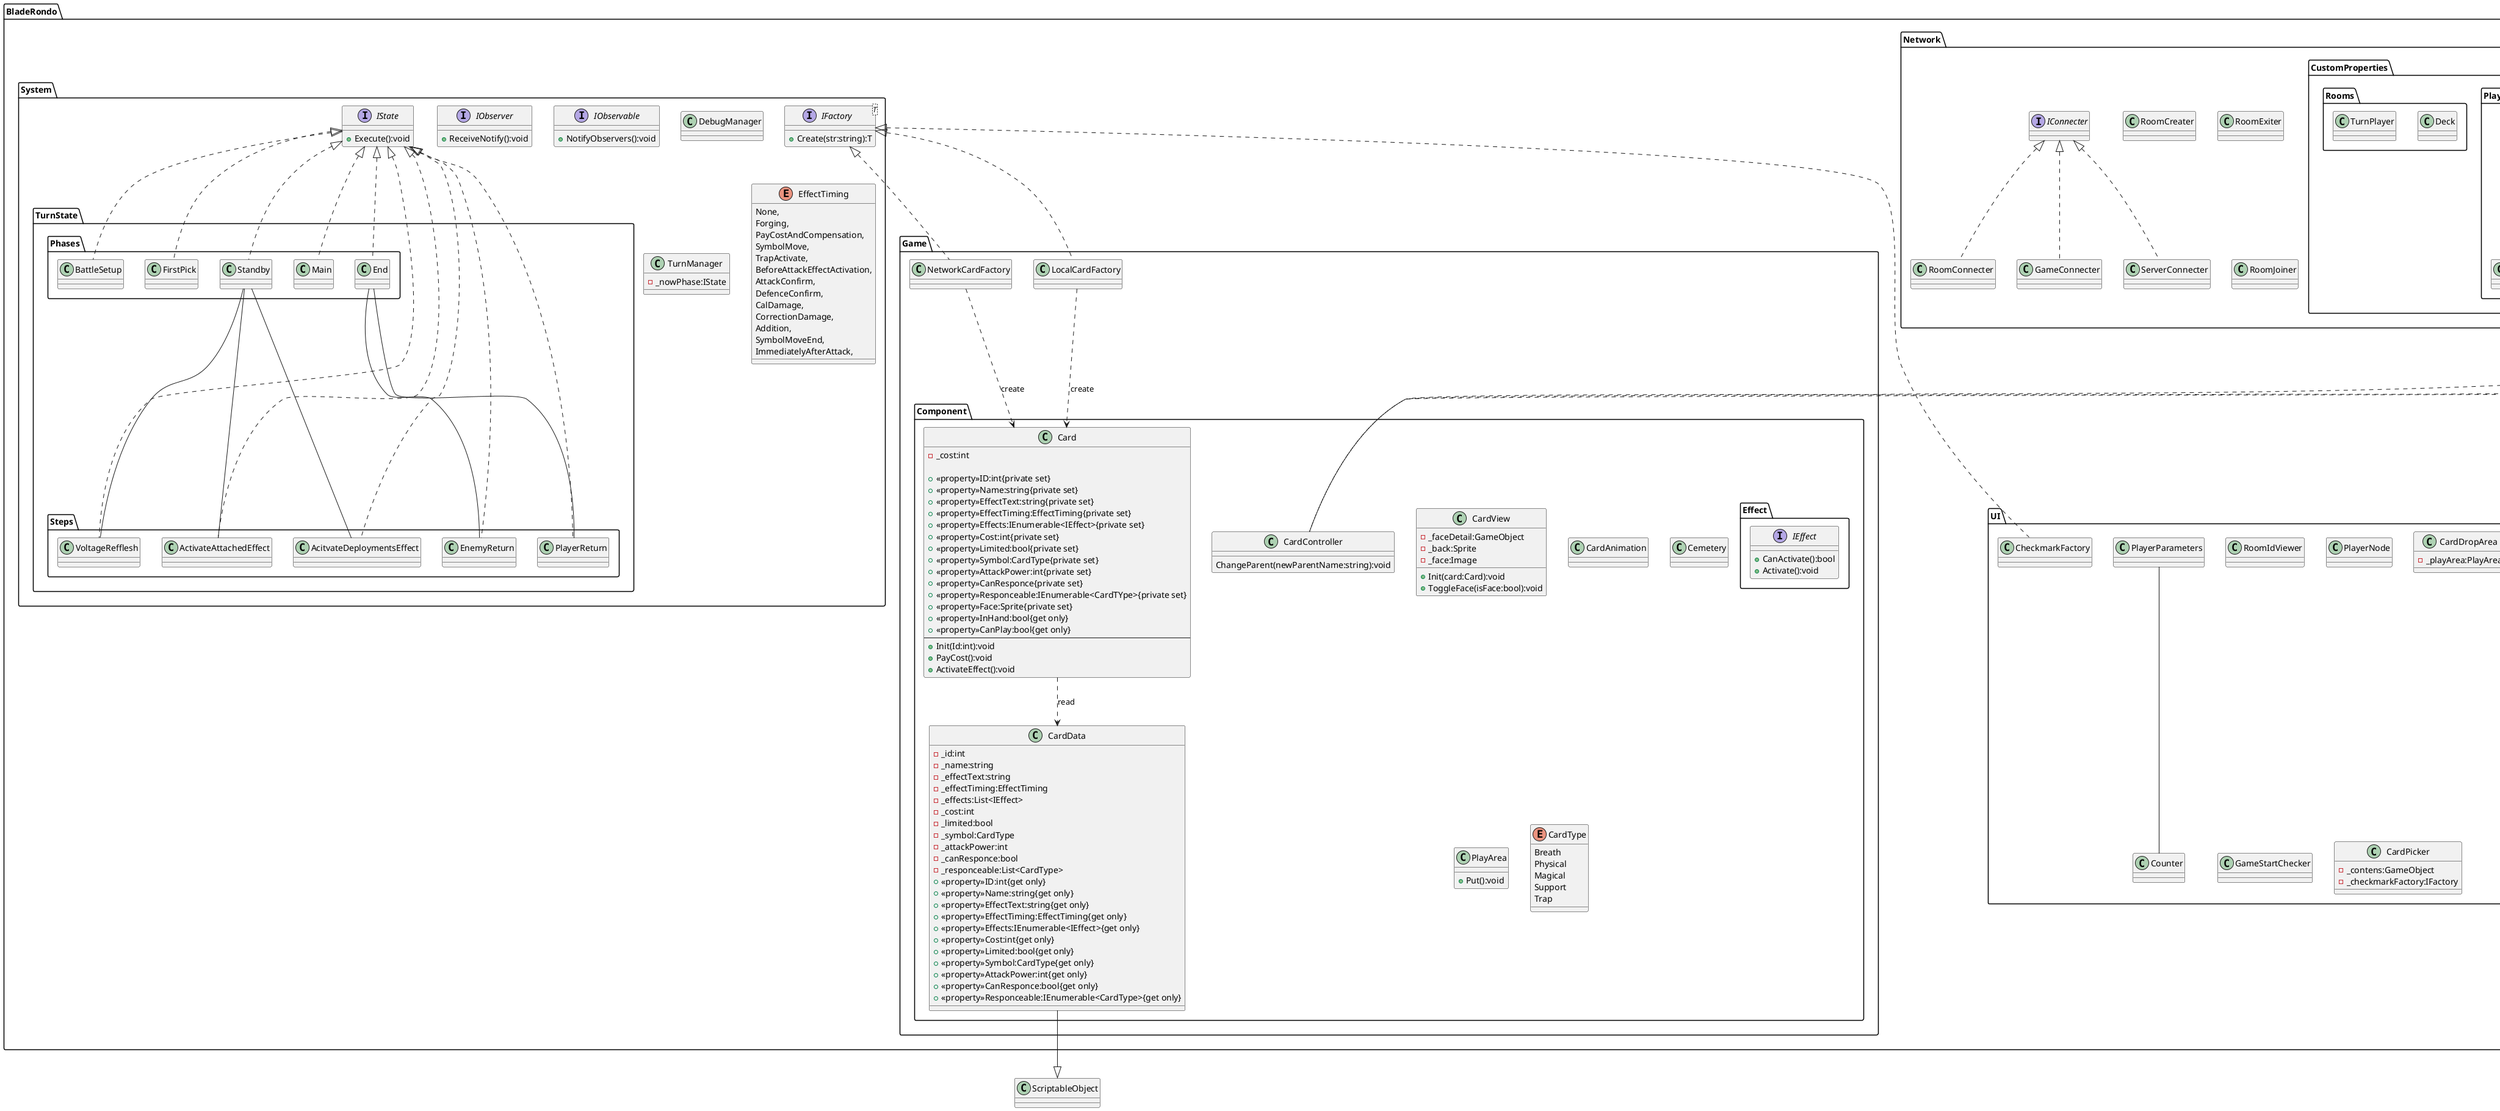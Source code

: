 @startuml
package BladeRondo
{
    package Game
    {
        package Component
        {
            ' package CardState
            ' {
                '     class None
                '     class Use
                '     class SetResponce
                '     class Attack
                '     class ActivateEffect
                '
            ' }
            package Effect
            {
                interface IEffect
                {
                    +CanActivate():bool
                    +Activate():void
                }
            }
            class Card
            {
                -_cost:int

                +<<property>>ID:int{private set}
                +<<property>>Name:string{private set}
                +<<property>>EffectText:string{private set}
                +<<property>>EffectTiming:EffectTiming{private set}
                +<<property>>Effects:IEnumerable<IEffect>{private set}
                +<<property>>Cost:int{private set}
                +<<property>>Limited:bool{private set}
                +<<property>>Symbol:CardType{private set}
                +<<property>>AttackPower:int{private set}
                +<<property>>CanResponce{private set}
                +<<property>>Responceable:IEnumerable<CardTYpe>{private set}
                +<<property>>Face:Sprite{private set}
                +<<property>>InHand:bool{get only}
                +<<property>>CanPlay:bool{get only}
                --
                +Init(Id:int):void
                +PayCost():void
                +ActivateEffect():void
            }
            class CardData
            {
                -_id:int
                -_name:string
                -_effectText:string
                -_effectTiming:EffectTiming
                -_effects:List<IEffect>
                -_cost:int
                -_limited:bool
                -_symbol:CardType
                -_attackPower:int
                -_canResponce:bool
                -_responceable:List<CardType>
                +<<property>>ID:int{get only}
                +<<property>>Name:string{get only}
                +<<property>>EffectText:string{get only}
                +<<property>>EffectTiming:EffectTiming{get only}
                +<<property>>Effects:IEnumerable<IEffect>{get only}
                +<<property>>Cost:int{get only}
                +<<property>>Limited:bool{get only}
                +<<property>>Symbol:CardType{get only}
                +<<property>>AttackPower:int{get only}
                +<<property>>CanResponce:bool{get only}
                +<<property>>Responceable:IEnumerable<CardType>{get only}
            }
            class CardView
            {
                -_faceDetail:GameObject
                -_back:Sprite
                -_face:Image
                +Init(card:Card):void
                +ToggleFace(isFace:bool):void
            }
            ' class CardState
            ' {
                '     +<<property>>StatusType:CardStateType
                '     +<<property>>Status:IState
                '
            ' }
            class CardController
            {
                ChangeParent(newParentName:string):void
            }
            class CardAnimation
            class Cemetery
            class PlayArea
            {
                +Put():void
            }
            ' enum CardStateType
            ' {
                '     None,
                '     Use,
                '     SetResponce,
                '     Attack,
                '     ActivateEffect,
                '
            ' }
            enum CardType
            {
                Breath
                Physical
                Magical
                Support
                Trap
            }
        }
        class NetworkCardFactory
        class LocalCardFactory
    }
    package Network
    {
        package CustomProperties
        {
            package Players
            {
                class HP
                class "Attack "
                class Defence
                class Voltage
                class Hand
                class StartCheck
            }
            package Rooms
            {
                class Deck
                class TurnPlayer
            }
        }
        interface IConnecter
        class ServerConnecter
        class RoomConnecter
        class GameConnecter
        class RoomCreater
        class RoomExiter
        class RoomJoiner
    }
    package System
    {
        package TurnState
        {
            package Phases
            {
                class BattleSetup
                class FirstPick
                class Standby
                class Main
                class End
            }
            package Steps
            {
                class VoltageRefflesh
                class ActivateAttachedEffect
                class AcitvateDeploymentsEffect
                class EnemyReturn
                class PlayerReturn
            }
        }
        interface IFactory<T>
        {
            +Create(str:string):T
        }
        interface IState
        {
            +Execute():void
        }
        interface IObserver
        {
            +ReceiveNotify():void
        }
        interface IObservable
        {
            +NotifyObservers():void
        }
        class DebugManager
        class TurnManager
        {
            -_nowPhase:IState
        }
        enum EffectTiming
        {
            None,
            Forging,
            PayCostAndCompensation,
            SymbolMove,
            TrapActivate,
            BeforeAttackEffectActivation,
            AttackConfirm,
            DefenceConfirm,
            CalDamage,
            CorrectionDamage,
            Addition,
            SymbolMoveEnd,
            ImmediatelyAfterAttack,
        }
    }
    package UI
    {
        class CardDropArea
        {
            -_playArea:PlayArea
        }
        class RoomIdViewer
        class PlayerNode
        class GameStartChecker
        class Counter
        class PlayerParameters
        class CardPicker
        {
            -_contens:GameObject
            -_checkmarkFactory:IFactory
        }
        class CheckmarkFactory
    }
}

' IState <|.left. None
' IState <|.left. Use
' IState <|.left. Attack
' IState <|.left. ActivateEffect
' IState <|.left. SetResponce

IState <|.down. BattleSetup
IState <|.down. FirstPick
IState <|.down. Standby
IState <|.down. Main
IState <|.down. End

IState <|.down. VoltageRefflesh
IState <|.down. ActivateAttachedEffect
IState <|.down. AcitvateDeploymentsEffect
IState <|.down. EnemyReturn
IState <|.down. PlayerReturn

Standby -- VoltageRefflesh
Standby -- ActivateAttachedEffect
Standby -- AcitvateDeploymentsEffect

End -- EnemyReturn
End -- PlayerReturn

IFactory <|.. CheckmarkFactory

IFactory <|.down. NetworkCardFactory
IFactory <|.down. LocalCardFactory

NetworkCardFactory .down.> Card : create
LocalCardFactory .down.> Card : create
Card ..> CardData : read

ScriptableObject <|-up- CardData
IBeginDragHandler <|.down. CardController
IDragHandler <|.down. CardController
IEndDrafHandler <|.down. CardController
IDropHandler <|.down. CardDropArea

IConnecter <|.. ServerConnecter
IConnecter <|.. RoomConnecter
IConnecter <|.. GameConnecter

PlayerParameters -- Counter
@enduml